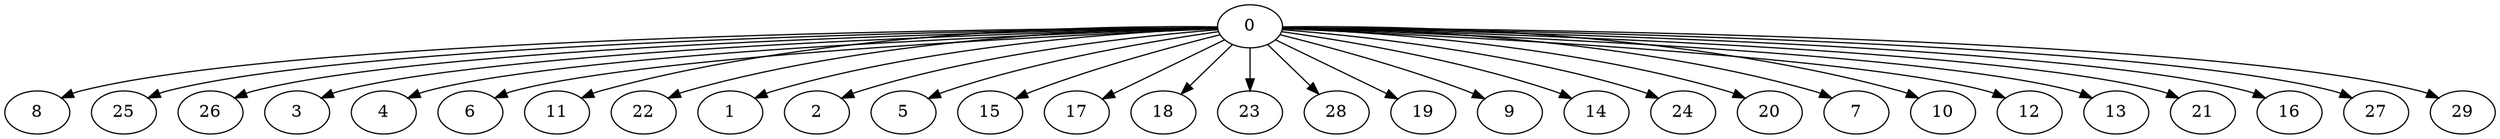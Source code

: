digraph "Fork_Nodes_30_CCR_1.02_WeightType_Random#1_Heterogeneous-4-2-strong" {
0 [Weight=3];
8 [Weight=10];
25 [Weight=9];
26 [Weight=9];
3 [Weight=8];
4 [Weight=8];
6 [Weight=8];
11 [Weight=8];
22 [Weight=8];
1 [Weight=7];
2 [Weight=7];
5 [Weight=7];
15 [Weight=7];
17 [Weight=7];
18 [Weight=7];
23 [Weight=7];
28 [Weight=7];
19 [Weight=6];
9 [Weight=5];
14 [Weight=5];
24 [Weight=5];
20 [Weight=4];
7 [Weight=3];
10 [Weight=3];
12 [Weight=3];
13 [Weight=3];
21 [Weight=3];
16 [Weight=2];
27 [Weight=2];
29 [Weight=2];
0 -> 13 [Weight=10];
0 -> 16 [Weight=6];
0 -> 15 [Weight=8];
0 -> 25 [Weight=7];
0 -> 26 [Weight=5];
0 -> 4 [Weight=9];
0 -> 7 [Weight=2];
0 -> 11 [Weight=10];
0 -> 12 [Weight=3];
0 -> 3 [Weight=7];
0 -> 28 [Weight=3];
0 -> 6 [Weight=2];
0 -> 23 [Weight=10];
0 -> 1 [Weight=4];
0 -> 9 [Weight=10];
0 -> 21 [Weight=3];
0 -> 8 [Weight=6];
0 -> 10 [Weight=2];
0 -> 19 [Weight=6];
0 -> 20 [Weight=9];
0 -> 18 [Weight=4];
0 -> 29 [Weight=8];
0 -> 27 [Weight=3];
0 -> 17 [Weight=10];
0 -> 5 [Weight=9];
0 -> 2 [Weight=7];
0 -> 24 [Weight=4];
0 -> 14 [Weight=2];
0 -> 22 [Weight=8];
}
